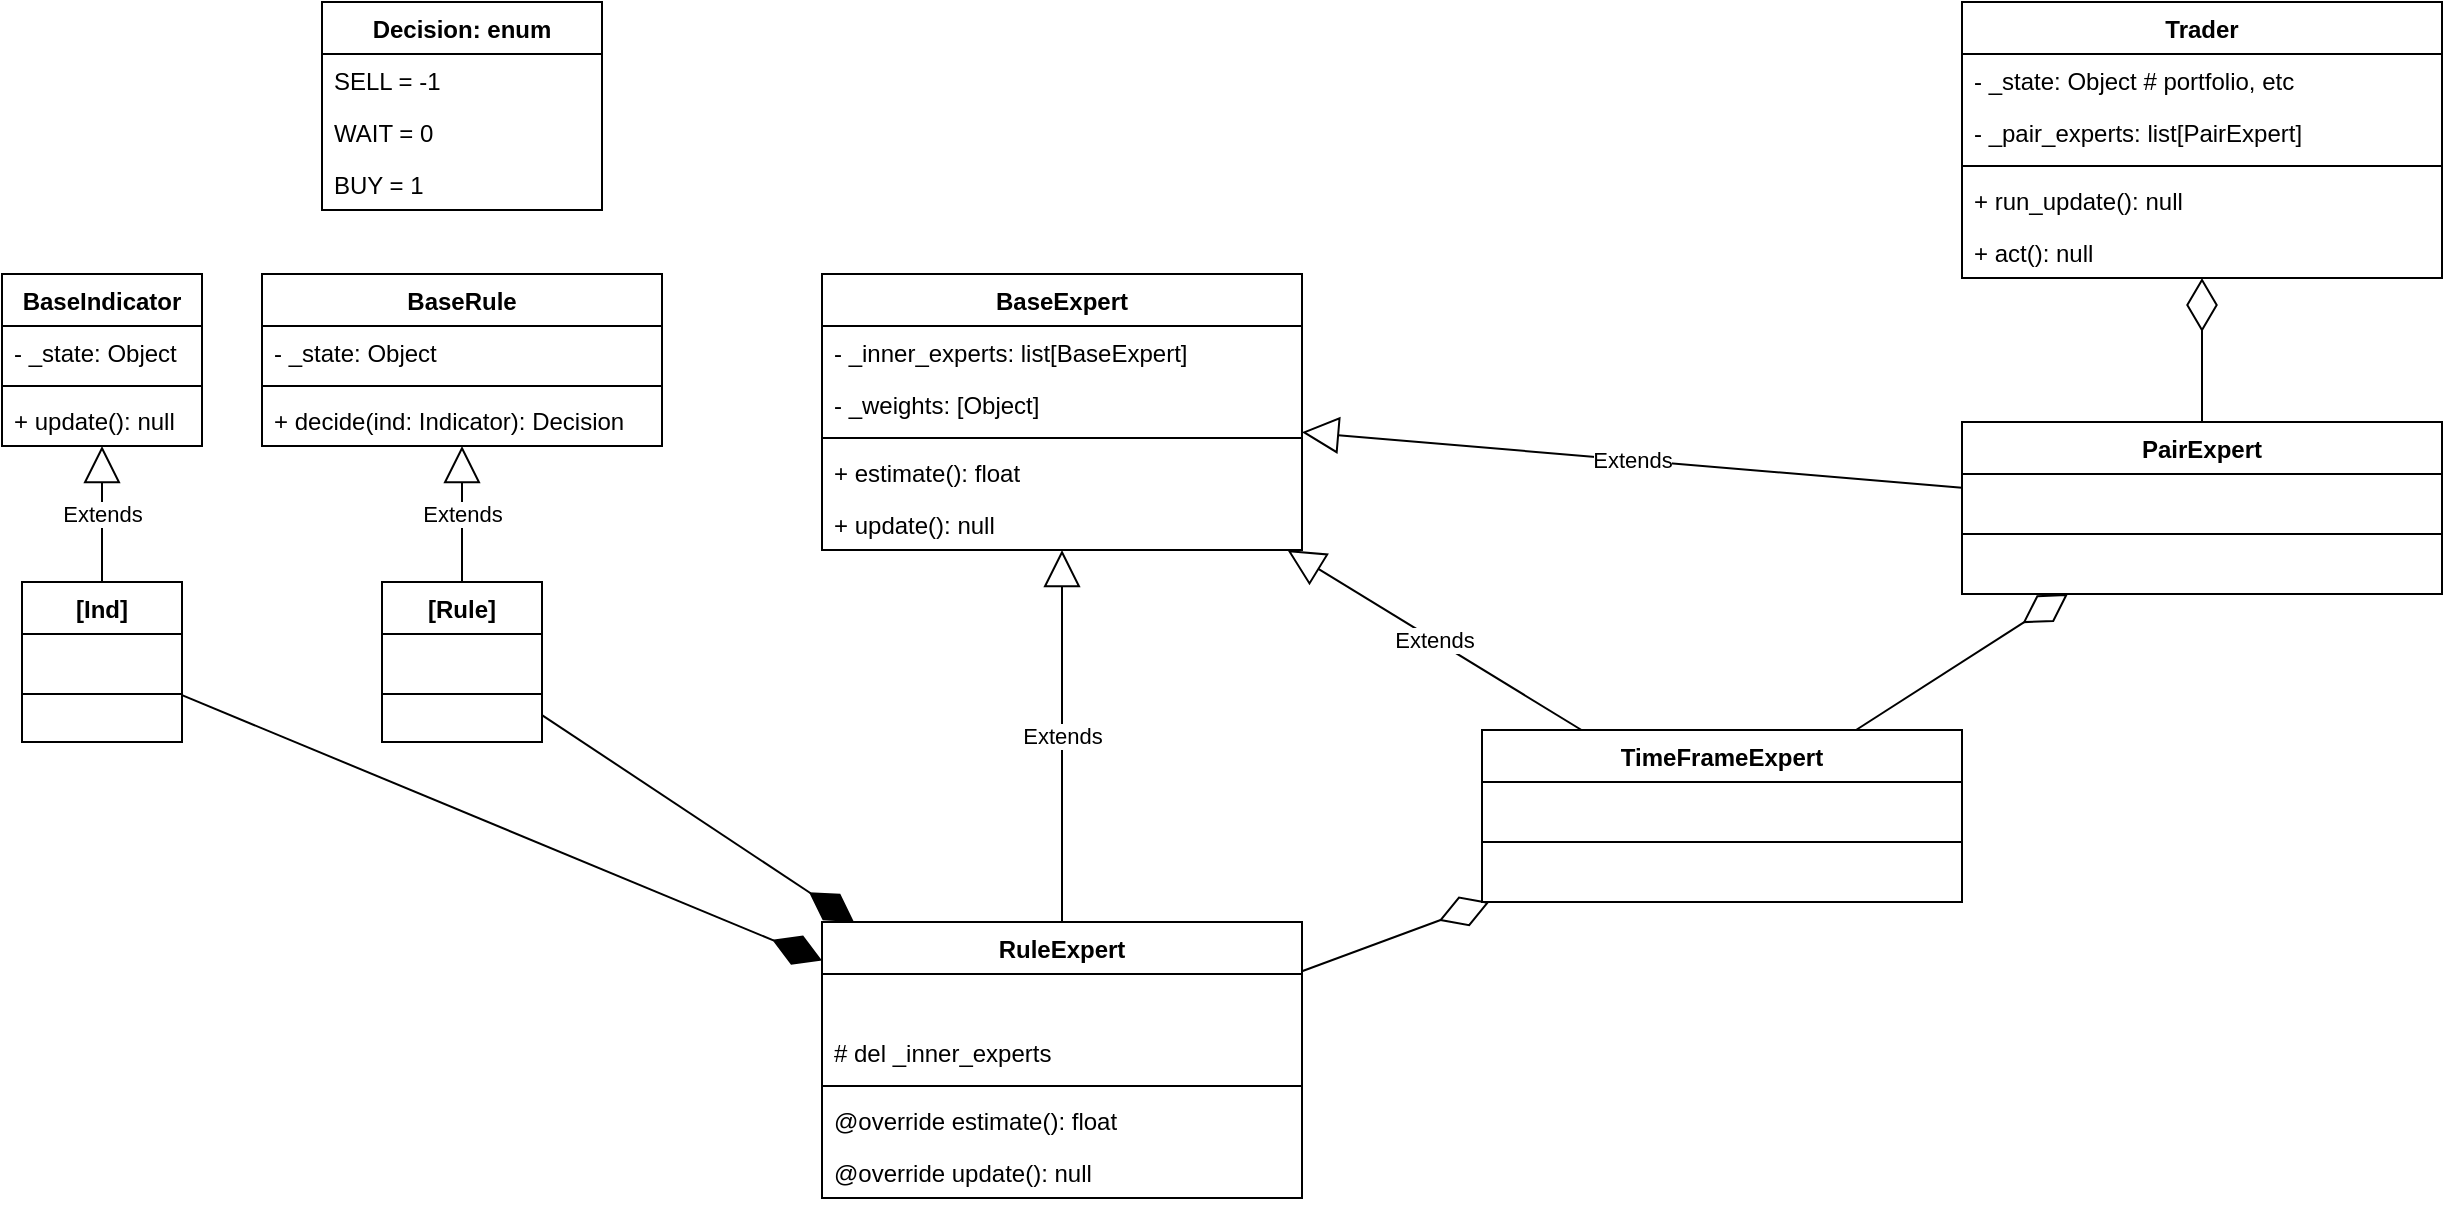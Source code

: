 <mxfile version="14.8.0" type="device"><diagram id="bZwGML5hGIHTJeVwTkUx" name="Page-1"><mxGraphModel dx="1822" dy="774" grid="0" gridSize="10" guides="1" tooltips="1" connect="1" arrows="1" fold="1" page="0" pageScale="1" pageWidth="827" pageHeight="1169" math="0" shadow="0"><root><mxCell id="0"/><mxCell id="1" parent="0"/><mxCell id="PjhzV26QrEqoHGzLufEr-1" value="Trader" style="swimlane;fontStyle=1;align=center;verticalAlign=top;childLayout=stackLayout;horizontal=1;startSize=26;horizontalStack=0;resizeParent=1;resizeParentMax=0;resizeLast=0;collapsible=1;marginBottom=0;" parent="1" vertex="1"><mxGeometry x="940" y="190" width="240" height="138" as="geometry"/></mxCell><mxCell id="ahWq7hpjl0FNIW9UtbMr-13" value="- _state: Object # portfolio, etc" style="text;strokeColor=none;fillColor=none;align=left;verticalAlign=top;spacingLeft=4;spacingRight=4;overflow=hidden;rotatable=0;points=[[0,0.5],[1,0.5]];portConstraint=eastwest;" vertex="1" parent="PjhzV26QrEqoHGzLufEr-1"><mxGeometry y="26" width="240" height="26" as="geometry"/></mxCell><mxCell id="PjhzV26QrEqoHGzLufEr-2" value="- _pair_experts: list[PairExpert]" style="text;strokeColor=none;fillColor=none;align=left;verticalAlign=top;spacingLeft=4;spacingRight=4;overflow=hidden;rotatable=0;points=[[0,0.5],[1,0.5]];portConstraint=eastwest;" parent="PjhzV26QrEqoHGzLufEr-1" vertex="1"><mxGeometry y="52" width="240" height="26" as="geometry"/></mxCell><mxCell id="PjhzV26QrEqoHGzLufEr-3" value="" style="line;strokeWidth=1;fillColor=none;align=left;verticalAlign=middle;spacingTop=-1;spacingLeft=3;spacingRight=3;rotatable=0;labelPosition=right;points=[];portConstraint=eastwest;" parent="PjhzV26QrEqoHGzLufEr-1" vertex="1"><mxGeometry y="78" width="240" height="8" as="geometry"/></mxCell><mxCell id="ahWq7hpjl0FNIW9UtbMr-8" value="+ run_update(): null" style="text;strokeColor=none;fillColor=none;align=left;verticalAlign=top;spacingLeft=4;spacingRight=4;overflow=hidden;rotatable=0;points=[[0,0.5],[1,0.5]];portConstraint=eastwest;" vertex="1" parent="PjhzV26QrEqoHGzLufEr-1"><mxGeometry y="86" width="240" height="26" as="geometry"/></mxCell><mxCell id="ahWq7hpjl0FNIW9UtbMr-12" value="+ act(): null" style="text;strokeColor=none;fillColor=none;align=left;verticalAlign=top;spacingLeft=4;spacingRight=4;overflow=hidden;rotatable=0;points=[[0,0.5],[1,0.5]];portConstraint=eastwest;" vertex="1" parent="PjhzV26QrEqoHGzLufEr-1"><mxGeometry y="112" width="240" height="26" as="geometry"/></mxCell><mxCell id="PjhzV26QrEqoHGzLufEr-5" value="PairExpert" style="swimlane;fontStyle=1;align=center;verticalAlign=top;childLayout=stackLayout;horizontal=1;startSize=26;horizontalStack=0;resizeParent=1;resizeParentMax=0;resizeLast=0;collapsible=1;marginBottom=0;" parent="1" vertex="1"><mxGeometry x="940" y="400" width="240" height="86" as="geometry"/></mxCell><mxCell id="PjhzV26QrEqoHGzLufEr-6" value=" " style="text;strokeColor=none;fillColor=none;align=left;verticalAlign=top;spacingLeft=4;spacingRight=4;overflow=hidden;rotatable=0;points=[[0,0.5],[1,0.5]];portConstraint=eastwest;" parent="PjhzV26QrEqoHGzLufEr-5" vertex="1"><mxGeometry y="26" width="240" height="26" as="geometry"/></mxCell><mxCell id="PjhzV26QrEqoHGzLufEr-7" value="" style="line;strokeWidth=1;fillColor=none;align=left;verticalAlign=middle;spacingTop=-1;spacingLeft=3;spacingRight=3;rotatable=0;labelPosition=right;points=[];portConstraint=eastwest;" parent="PjhzV26QrEqoHGzLufEr-5" vertex="1"><mxGeometry y="52" width="240" height="8" as="geometry"/></mxCell><mxCell id="PjhzV26QrEqoHGzLufEr-8" value=" " style="text;strokeColor=none;fillColor=none;align=left;verticalAlign=top;spacingLeft=4;spacingRight=4;overflow=hidden;rotatable=0;points=[[0,0.5],[1,0.5]];portConstraint=eastwest;" parent="PjhzV26QrEqoHGzLufEr-5" vertex="1"><mxGeometry y="60" width="240" height="26" as="geometry"/></mxCell><mxCell id="PjhzV26QrEqoHGzLufEr-9" value="TimeFrameExpert" style="swimlane;fontStyle=1;align=center;verticalAlign=top;childLayout=stackLayout;horizontal=1;startSize=26;horizontalStack=0;resizeParent=1;resizeParentMax=0;resizeLast=0;collapsible=1;marginBottom=0;" parent="1" vertex="1"><mxGeometry x="700" y="554" width="240" height="86" as="geometry"/></mxCell><mxCell id="PjhzV26QrEqoHGzLufEr-10" value=" " style="text;strokeColor=none;fillColor=none;align=left;verticalAlign=top;spacingLeft=4;spacingRight=4;overflow=hidden;rotatable=0;points=[[0,0.5],[1,0.5]];portConstraint=eastwest;" parent="PjhzV26QrEqoHGzLufEr-9" vertex="1"><mxGeometry y="26" width="240" height="26" as="geometry"/></mxCell><mxCell id="PjhzV26QrEqoHGzLufEr-11" value="" style="line;strokeWidth=1;fillColor=none;align=left;verticalAlign=middle;spacingTop=-1;spacingLeft=3;spacingRight=3;rotatable=0;labelPosition=right;points=[];portConstraint=eastwest;" parent="PjhzV26QrEqoHGzLufEr-9" vertex="1"><mxGeometry y="52" width="240" height="8" as="geometry"/></mxCell><mxCell id="PjhzV26QrEqoHGzLufEr-12" value=" " style="text;strokeColor=none;fillColor=none;align=left;verticalAlign=top;spacingLeft=4;spacingRight=4;overflow=hidden;rotatable=0;points=[[0,0.5],[1,0.5]];portConstraint=eastwest;" parent="PjhzV26QrEqoHGzLufEr-9" vertex="1"><mxGeometry y="60" width="240" height="26" as="geometry"/></mxCell><mxCell id="PjhzV26QrEqoHGzLufEr-13" value="RuleExpert" style="swimlane;fontStyle=1;align=center;verticalAlign=top;childLayout=stackLayout;horizontal=1;startSize=26;horizontalStack=0;resizeParent=1;resizeParentMax=0;resizeLast=0;collapsible=1;marginBottom=0;" parent="1" vertex="1"><mxGeometry x="370" y="650" width="240" height="138" as="geometry"/></mxCell><mxCell id="ahWq7hpjl0FNIW9UtbMr-10" value=" " style="text;strokeColor=none;fillColor=none;align=left;verticalAlign=top;spacingLeft=4;spacingRight=4;overflow=hidden;rotatable=0;points=[[0,0.5],[1,0.5]];portConstraint=eastwest;" vertex="1" parent="PjhzV26QrEqoHGzLufEr-13"><mxGeometry y="26" width="240" height="26" as="geometry"/></mxCell><mxCell id="PjhzV26QrEqoHGzLufEr-14" value="# del _inner_experts" style="text;strokeColor=none;fillColor=none;align=left;verticalAlign=top;spacingLeft=4;spacingRight=4;overflow=hidden;rotatable=0;points=[[0,0.5],[1,0.5]];portConstraint=eastwest;" parent="PjhzV26QrEqoHGzLufEr-13" vertex="1"><mxGeometry y="52" width="240" height="26" as="geometry"/></mxCell><mxCell id="PjhzV26QrEqoHGzLufEr-15" value="" style="line;strokeWidth=1;fillColor=none;align=left;verticalAlign=middle;spacingTop=-1;spacingLeft=3;spacingRight=3;rotatable=0;labelPosition=right;points=[];portConstraint=eastwest;" parent="PjhzV26QrEqoHGzLufEr-13" vertex="1"><mxGeometry y="78" width="240" height="8" as="geometry"/></mxCell><mxCell id="PjhzV26QrEqoHGzLufEr-16" value="@override estimate(): float" style="text;strokeColor=none;fillColor=none;align=left;verticalAlign=top;spacingLeft=4;spacingRight=4;overflow=hidden;rotatable=0;points=[[0,0.5],[1,0.5]];portConstraint=eastwest;" parent="PjhzV26QrEqoHGzLufEr-13" vertex="1"><mxGeometry y="86" width="240" height="26" as="geometry"/></mxCell><mxCell id="ahWq7hpjl0FNIW9UtbMr-9" value="@override update(): null" style="text;strokeColor=none;fillColor=none;align=left;verticalAlign=top;spacingLeft=4;spacingRight=4;overflow=hidden;rotatable=0;points=[[0,0.5],[1,0.5]];portConstraint=eastwest;" vertex="1" parent="PjhzV26QrEqoHGzLufEr-13"><mxGeometry y="112" width="240" height="26" as="geometry"/></mxCell><mxCell id="PjhzV26QrEqoHGzLufEr-17" value="BaseExpert" style="swimlane;fontStyle=1;align=center;verticalAlign=top;childLayout=stackLayout;horizontal=1;startSize=26;horizontalStack=0;resizeParent=1;resizeParentMax=0;resizeLast=0;collapsible=1;marginBottom=0;" parent="1" vertex="1"><mxGeometry x="370" y="326" width="240" height="138" as="geometry"/></mxCell><mxCell id="PjhzV26QrEqoHGzLufEr-18" value="- _inner_experts: list[BaseExpert]" style="text;strokeColor=none;fillColor=none;align=left;verticalAlign=top;spacingLeft=4;spacingRight=4;overflow=hidden;rotatable=0;points=[[0,0.5],[1,0.5]];portConstraint=eastwest;" parent="PjhzV26QrEqoHGzLufEr-17" vertex="1"><mxGeometry y="26" width="240" height="26" as="geometry"/></mxCell><mxCell id="ahWq7hpjl0FNIW9UtbMr-11" value="- _weights: [Object]" style="text;strokeColor=none;fillColor=none;align=left;verticalAlign=top;spacingLeft=4;spacingRight=4;overflow=hidden;rotatable=0;points=[[0,0.5],[1,0.5]];portConstraint=eastwest;" vertex="1" parent="PjhzV26QrEqoHGzLufEr-17"><mxGeometry y="52" width="240" height="26" as="geometry"/></mxCell><mxCell id="PjhzV26QrEqoHGzLufEr-19" value="" style="line;strokeWidth=1;fillColor=none;align=left;verticalAlign=middle;spacingTop=-1;spacingLeft=3;spacingRight=3;rotatable=0;labelPosition=right;points=[];portConstraint=eastwest;" parent="PjhzV26QrEqoHGzLufEr-17" vertex="1"><mxGeometry y="78" width="240" height="8" as="geometry"/></mxCell><mxCell id="PjhzV26QrEqoHGzLufEr-20" value="+ estimate(): float" style="text;strokeColor=none;fillColor=none;align=left;verticalAlign=top;spacingLeft=4;spacingRight=4;overflow=hidden;rotatable=0;points=[[0,0.5],[1,0.5]];portConstraint=eastwest;" parent="PjhzV26QrEqoHGzLufEr-17" vertex="1"><mxGeometry y="86" width="240" height="26" as="geometry"/></mxCell><mxCell id="ahWq7hpjl0FNIW9UtbMr-7" value="+ update(): null" style="text;strokeColor=none;fillColor=none;align=left;verticalAlign=top;spacingLeft=4;spacingRight=4;overflow=hidden;rotatable=0;points=[[0,0.5],[1,0.5]];portConstraint=eastwest;" vertex="1" parent="PjhzV26QrEqoHGzLufEr-17"><mxGeometry y="112" width="240" height="26" as="geometry"/></mxCell><mxCell id="PjhzV26QrEqoHGzLufEr-31" value="Extends" style="endArrow=block;endSize=16;endFill=0;html=1;" parent="1" source="PjhzV26QrEqoHGzLufEr-13" target="PjhzV26QrEqoHGzLufEr-17" edge="1"><mxGeometry width="160" relative="1" as="geometry"><mxPoint x="230" y="180" as="sourcePoint"/><mxPoint x="840" y="120" as="targetPoint"/></mxGeometry></mxCell><mxCell id="PjhzV26QrEqoHGzLufEr-32" value="Extends" style="endArrow=block;endSize=16;endFill=0;html=1;" parent="1" source="PjhzV26QrEqoHGzLufEr-9" target="PjhzV26QrEqoHGzLufEr-17" edge="1"><mxGeometry width="160" relative="1" as="geometry"><mxPoint x="340" y="560" as="sourcePoint"/><mxPoint x="836.96" y="118.99" as="targetPoint"/></mxGeometry></mxCell><mxCell id="PjhzV26QrEqoHGzLufEr-33" value="Extends" style="endArrow=block;endSize=16;endFill=0;html=1;" parent="1" source="PjhzV26QrEqoHGzLufEr-5" target="PjhzV26QrEqoHGzLufEr-17" edge="1"><mxGeometry width="160" relative="1" as="geometry"><mxPoint x="640" y="474" as="sourcePoint"/><mxPoint x="860.96" y="116.988" as="targetPoint"/></mxGeometry></mxCell><mxCell id="PjhzV26QrEqoHGzLufEr-34" value="BaseIndicator" style="swimlane;fontStyle=1;align=center;verticalAlign=top;childLayout=stackLayout;horizontal=1;startSize=26;horizontalStack=0;resizeParent=1;resizeParentMax=0;resizeLast=0;collapsible=1;marginBottom=0;" parent="1" vertex="1"><mxGeometry x="-40" y="326" width="100" height="86" as="geometry"/></mxCell><mxCell id="PjhzV26QrEqoHGzLufEr-35" value="- _state: Object" style="text;strokeColor=none;fillColor=none;align=left;verticalAlign=top;spacingLeft=4;spacingRight=4;overflow=hidden;rotatable=0;points=[[0,0.5],[1,0.5]];portConstraint=eastwest;" parent="PjhzV26QrEqoHGzLufEr-34" vertex="1"><mxGeometry y="26" width="100" height="26" as="geometry"/></mxCell><mxCell id="PjhzV26QrEqoHGzLufEr-36" value="" style="line;strokeWidth=1;fillColor=none;align=left;verticalAlign=middle;spacingTop=-1;spacingLeft=3;spacingRight=3;rotatable=0;labelPosition=right;points=[];portConstraint=eastwest;" parent="PjhzV26QrEqoHGzLufEr-34" vertex="1"><mxGeometry y="52" width="100" height="8" as="geometry"/></mxCell><mxCell id="PjhzV26QrEqoHGzLufEr-37" value="+ update(): null" style="text;strokeColor=none;fillColor=none;align=left;verticalAlign=top;spacingLeft=4;spacingRight=4;overflow=hidden;rotatable=0;points=[[0,0.5],[1,0.5]];portConstraint=eastwest;" parent="PjhzV26QrEqoHGzLufEr-34" vertex="1"><mxGeometry y="60" width="100" height="26" as="geometry"/></mxCell><mxCell id="PjhzV26QrEqoHGzLufEr-38" value="[Ind]" style="swimlane;fontStyle=1;align=center;verticalAlign=top;childLayout=stackLayout;horizontal=1;startSize=26;horizontalStack=0;resizeParent=1;resizeParentMax=0;resizeLast=0;collapsible=1;marginBottom=0;" parent="1" vertex="1"><mxGeometry x="-30" y="480" width="80" height="80" as="geometry"/></mxCell><mxCell id="PjhzV26QrEqoHGzLufEr-39" value=" " style="text;strokeColor=none;fillColor=none;align=left;verticalAlign=top;spacingLeft=4;spacingRight=4;overflow=hidden;rotatable=0;points=[[0,0.5],[1,0.5]];portConstraint=eastwest;" parent="PjhzV26QrEqoHGzLufEr-38" vertex="1"><mxGeometry y="26" width="80" height="26" as="geometry"/></mxCell><mxCell id="PjhzV26QrEqoHGzLufEr-40" value="" style="line;strokeWidth=1;fillColor=none;align=left;verticalAlign=middle;spacingTop=-1;spacingLeft=3;spacingRight=3;rotatable=0;labelPosition=right;points=[];portConstraint=eastwest;" parent="PjhzV26QrEqoHGzLufEr-38" vertex="1"><mxGeometry y="52" width="80" height="8" as="geometry"/></mxCell><mxCell id="PjhzV26QrEqoHGzLufEr-41" value=" " style="text;strokeColor=none;fillColor=none;align=left;verticalAlign=top;spacingLeft=4;spacingRight=4;overflow=hidden;rotatable=0;points=[[0,0.5],[1,0.5]];portConstraint=eastwest;" parent="PjhzV26QrEqoHGzLufEr-38" vertex="1"><mxGeometry y="60" width="80" height="20" as="geometry"/></mxCell><mxCell id="PjhzV26QrEqoHGzLufEr-42" value="Extends" style="endArrow=block;endSize=16;endFill=0;html=1;" parent="1" source="PjhzV26QrEqoHGzLufEr-38" target="PjhzV26QrEqoHGzLufEr-34" edge="1"><mxGeometry width="160" relative="1" as="geometry"><mxPoint x="470" y="790" as="sourcePoint"/><mxPoint x="250" y="470" as="targetPoint"/></mxGeometry></mxCell><mxCell id="PjhzV26QrEqoHGzLufEr-43" value="BaseRule" style="swimlane;fontStyle=1;align=center;verticalAlign=top;childLayout=stackLayout;horizontal=1;startSize=26;horizontalStack=0;resizeParent=1;resizeParentMax=0;resizeLast=0;collapsible=1;marginBottom=0;" parent="1" vertex="1"><mxGeometry x="90" y="326" width="200" height="86" as="geometry"/></mxCell><mxCell id="PjhzV26QrEqoHGzLufEr-44" value="- _state: Object" style="text;strokeColor=none;fillColor=none;align=left;verticalAlign=top;spacingLeft=4;spacingRight=4;overflow=hidden;rotatable=0;points=[[0,0.5],[1,0.5]];portConstraint=eastwest;" parent="PjhzV26QrEqoHGzLufEr-43" vertex="1"><mxGeometry y="26" width="200" height="26" as="geometry"/></mxCell><mxCell id="PjhzV26QrEqoHGzLufEr-45" value="" style="line;strokeWidth=1;fillColor=none;align=left;verticalAlign=middle;spacingTop=-1;spacingLeft=3;spacingRight=3;rotatable=0;labelPosition=right;points=[];portConstraint=eastwest;" parent="PjhzV26QrEqoHGzLufEr-43" vertex="1"><mxGeometry y="52" width="200" height="8" as="geometry"/></mxCell><mxCell id="PjhzV26QrEqoHGzLufEr-46" value="+ decide(ind: Indicator): Decision" style="text;strokeColor=none;fillColor=none;align=left;verticalAlign=top;spacingLeft=4;spacingRight=4;overflow=hidden;rotatable=0;points=[[0,0.5],[1,0.5]];portConstraint=eastwest;" parent="PjhzV26QrEqoHGzLufEr-43" vertex="1"><mxGeometry y="60" width="200" height="26" as="geometry"/></mxCell><mxCell id="PjhzV26QrEqoHGzLufEr-47" value="[Rule]" style="swimlane;fontStyle=1;align=center;verticalAlign=top;childLayout=stackLayout;horizontal=1;startSize=26;horizontalStack=0;resizeParent=1;resizeParentMax=0;resizeLast=0;collapsible=1;marginBottom=0;" parent="1" vertex="1"><mxGeometry x="150" y="480" width="80" height="80" as="geometry"/></mxCell><mxCell id="PjhzV26QrEqoHGzLufEr-48" value=" " style="text;strokeColor=none;fillColor=none;align=left;verticalAlign=top;spacingLeft=4;spacingRight=4;overflow=hidden;rotatable=0;points=[[0,0.5],[1,0.5]];portConstraint=eastwest;" parent="PjhzV26QrEqoHGzLufEr-47" vertex="1"><mxGeometry y="26" width="80" height="26" as="geometry"/></mxCell><mxCell id="PjhzV26QrEqoHGzLufEr-49" value="" style="line;strokeWidth=1;fillColor=none;align=left;verticalAlign=middle;spacingTop=-1;spacingLeft=3;spacingRight=3;rotatable=0;labelPosition=right;points=[];portConstraint=eastwest;" parent="PjhzV26QrEqoHGzLufEr-47" vertex="1"><mxGeometry y="52" width="80" height="8" as="geometry"/></mxCell><mxCell id="PjhzV26QrEqoHGzLufEr-50" value=" " style="text;strokeColor=none;fillColor=none;align=left;verticalAlign=top;spacingLeft=4;spacingRight=4;overflow=hidden;rotatable=0;points=[[0,0.5],[1,0.5]];portConstraint=eastwest;" parent="PjhzV26QrEqoHGzLufEr-47" vertex="1"><mxGeometry y="60" width="80" height="20" as="geometry"/></mxCell><mxCell id="PjhzV26QrEqoHGzLufEr-51" value="Extends" style="endArrow=block;endSize=16;endFill=0;html=1;" parent="1" source="PjhzV26QrEqoHGzLufEr-47" target="PjhzV26QrEqoHGzLufEr-43" edge="1"><mxGeometry width="160" relative="1" as="geometry"><mxPoint x="650" y="790" as="sourcePoint"/><mxPoint x="430" y="470" as="targetPoint"/></mxGeometry></mxCell><mxCell id="PjhzV26QrEqoHGzLufEr-54" value="" style="endArrow=diamondThin;endFill=0;endSize=24;html=1;exitX=0.5;exitY=0;exitDx=0;exitDy=0;" parent="1" source="PjhzV26QrEqoHGzLufEr-5" target="PjhzV26QrEqoHGzLufEr-1" edge="1"><mxGeometry width="160" relative="1" as="geometry"><mxPoint x="430" y="330" as="sourcePoint"/><mxPoint x="590" y="330" as="targetPoint"/></mxGeometry></mxCell><mxCell id="PjhzV26QrEqoHGzLufEr-55" value="" style="endArrow=diamondThin;endFill=1;endSize=24;html=1;" parent="1" source="PjhzV26QrEqoHGzLufEr-47" target="PjhzV26QrEqoHGzLufEr-13" edge="1"><mxGeometry width="160" relative="1" as="geometry"><mxPoint x="430" y="390" as="sourcePoint"/><mxPoint x="380" y="610" as="targetPoint"/></mxGeometry></mxCell><mxCell id="PjhzV26QrEqoHGzLufEr-56" value="" style="endArrow=diamondThin;endFill=1;endSize=24;html=1;" parent="1" source="PjhzV26QrEqoHGzLufEr-38" target="PjhzV26QrEqoHGzLufEr-13" edge="1"><mxGeometry width="160" relative="1" as="geometry"><mxPoint x="372.571" y="414" as="sourcePoint"/><mxPoint x="505.737" y="650" as="targetPoint"/></mxGeometry></mxCell><mxCell id="ahWq7hpjl0FNIW9UtbMr-1" value="" style="endArrow=diamondThin;endFill=0;endSize=24;html=1;" edge="1" parent="1" source="PjhzV26QrEqoHGzLufEr-13" target="PjhzV26QrEqoHGzLufEr-9"><mxGeometry width="160" relative="1" as="geometry"><mxPoint x="250" y="760" as="sourcePoint"/><mxPoint x="410" y="760" as="targetPoint"/></mxGeometry></mxCell><mxCell id="ahWq7hpjl0FNIW9UtbMr-2" value="" style="endArrow=diamondThin;endFill=0;endSize=24;html=1;" edge="1" parent="1" source="PjhzV26QrEqoHGzLufEr-9" target="PjhzV26QrEqoHGzLufEr-5"><mxGeometry width="160" relative="1" as="geometry"><mxPoint x="620" y="668.091" as="sourcePoint"/><mxPoint x="710" y="641.909" as="targetPoint"/></mxGeometry></mxCell><mxCell id="ahWq7hpjl0FNIW9UtbMr-3" value="Decision: enum" style="swimlane;fontStyle=1;childLayout=stackLayout;horizontal=1;startSize=26;fillColor=none;horizontalStack=0;resizeParent=1;resizeParentMax=0;resizeLast=0;collapsible=1;marginBottom=0;" vertex="1" parent="1"><mxGeometry x="120" y="190" width="140" height="104" as="geometry"/></mxCell><mxCell id="ahWq7hpjl0FNIW9UtbMr-4" value="SELL = -1" style="text;strokeColor=none;fillColor=none;align=left;verticalAlign=top;spacingLeft=4;spacingRight=4;overflow=hidden;rotatable=0;points=[[0,0.5],[1,0.5]];portConstraint=eastwest;" vertex="1" parent="ahWq7hpjl0FNIW9UtbMr-3"><mxGeometry y="26" width="140" height="26" as="geometry"/></mxCell><mxCell id="ahWq7hpjl0FNIW9UtbMr-5" value="WAIT = 0" style="text;strokeColor=none;fillColor=none;align=left;verticalAlign=top;spacingLeft=4;spacingRight=4;overflow=hidden;rotatable=0;points=[[0,0.5],[1,0.5]];portConstraint=eastwest;" vertex="1" parent="ahWq7hpjl0FNIW9UtbMr-3"><mxGeometry y="52" width="140" height="26" as="geometry"/></mxCell><mxCell id="ahWq7hpjl0FNIW9UtbMr-6" value="BUY = 1" style="text;strokeColor=none;fillColor=none;align=left;verticalAlign=top;spacingLeft=4;spacingRight=4;overflow=hidden;rotatable=0;points=[[0,0.5],[1,0.5]];portConstraint=eastwest;" vertex="1" parent="ahWq7hpjl0FNIW9UtbMr-3"><mxGeometry y="78" width="140" height="26" as="geometry"/></mxCell></root></mxGraphModel></diagram></mxfile>